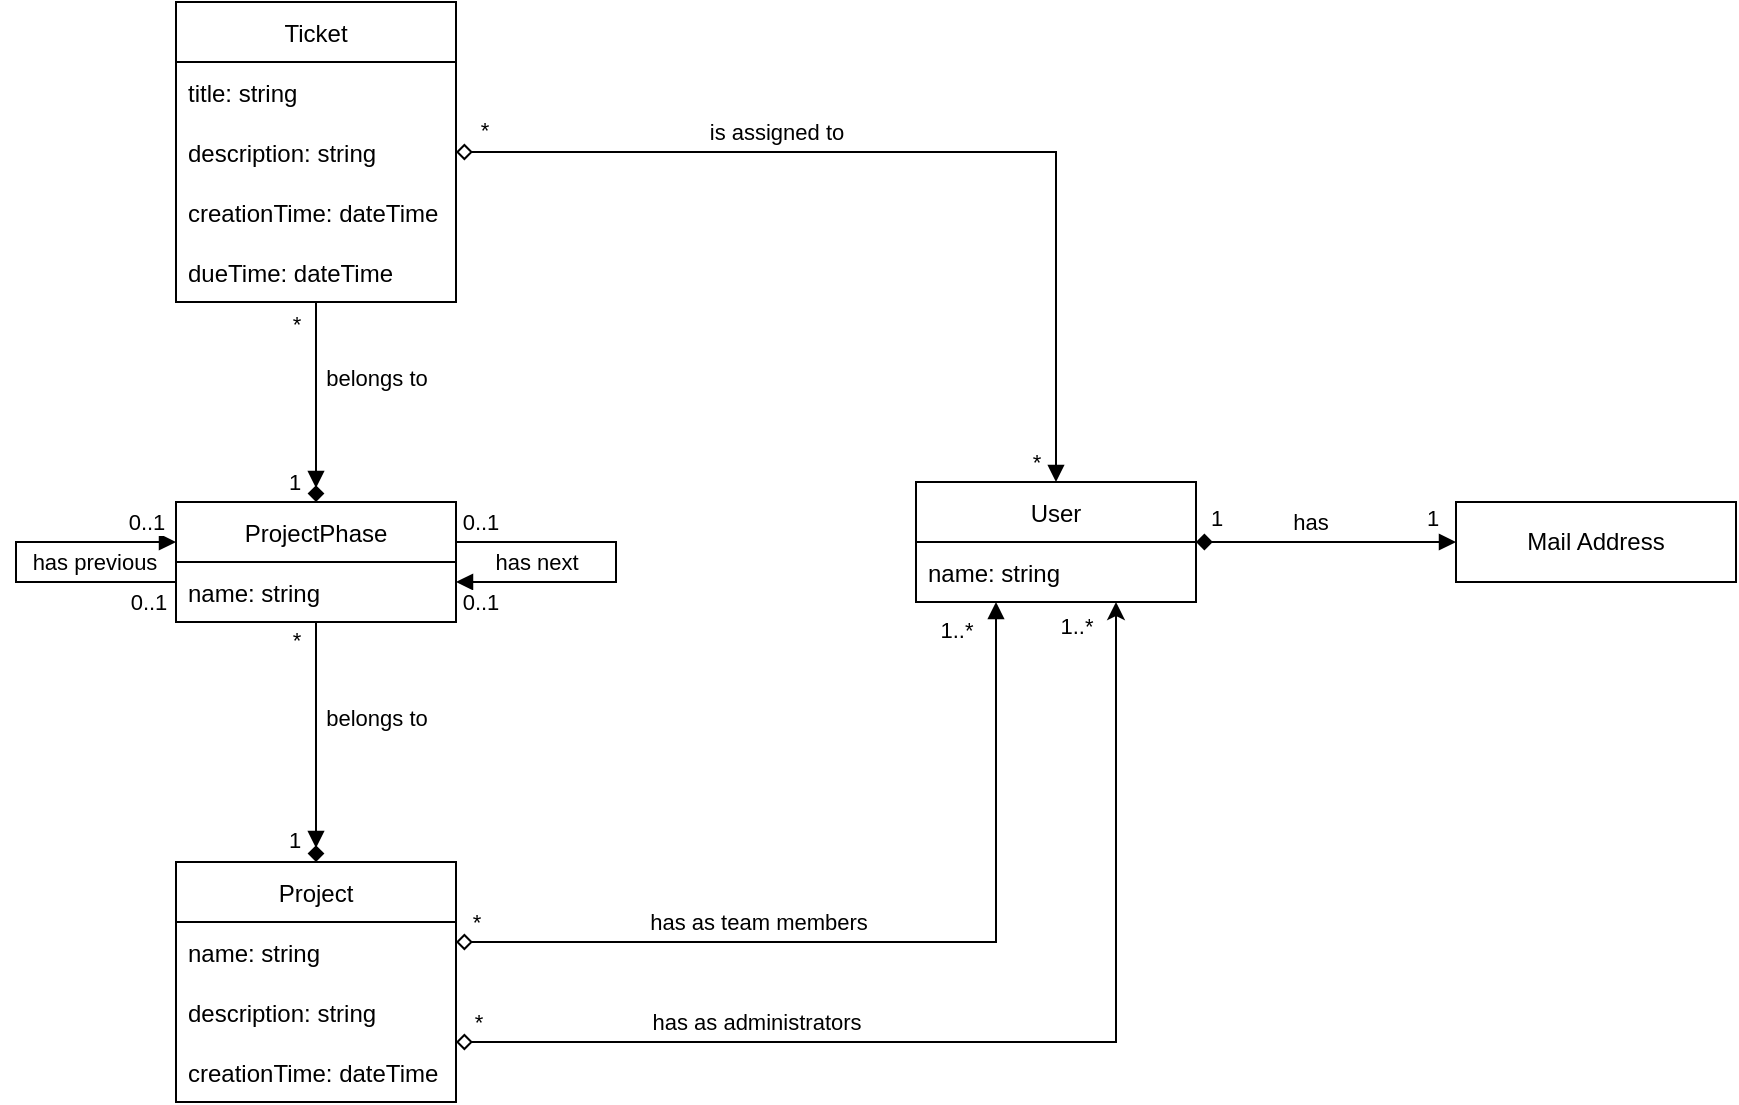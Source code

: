 <mxfile version="20.5.1" type="device"><diagram id="N0vrhGXMa29ggmEiaG3S" name="Seite-1"><mxGraphModel dx="1400" dy="764" grid="1" gridSize="10" guides="1" tooltips="1" connect="1" arrows="1" fold="1" page="1" pageScale="1" pageWidth="1169" pageHeight="827" math="0" shadow="0"><root><mxCell id="0"/><mxCell id="1" parent="0"/><mxCell id="2oug2jzdDHd_4wMWo9hz-18" style="edgeStyle=orthogonalEdgeStyle;rounded=0;orthogonalLoop=1;jettySize=auto;html=1;endArrow=diamond;endFill=0;startArrow=block;startFill=1;" parent="1" source="2oug2jzdDHd_4wMWo9hz-2" target="2oug2jzdDHd_4wMWo9hz-6" edge="1"><mxGeometry relative="1" as="geometry"><Array as="points"><mxPoint x="530" y="590"/></Array></mxGeometry></mxCell><mxCell id="2oug2jzdDHd_4wMWo9hz-32" value="1..*" style="edgeLabel;html=1;align=center;verticalAlign=middle;resizable=0;points=[];" parent="2oug2jzdDHd_4wMWo9hz-18" vertex="1" connectable="0"><mxGeometry x="-0.743" y="1" relative="1" as="geometry"><mxPoint x="-21" y="-43" as="offset"/></mxGeometry></mxCell><mxCell id="2oug2jzdDHd_4wMWo9hz-33" value="*" style="edgeLabel;html=1;align=center;verticalAlign=middle;resizable=0;points=[];" parent="2oug2jzdDHd_4wMWo9hz-18" vertex="1" connectable="0"><mxGeometry x="0.755" y="-1" relative="1" as="geometry"><mxPoint x="-44" y="-9" as="offset"/></mxGeometry></mxCell><mxCell id="tp8cqKvM9QtubHqnc5cb-2" value="has as team members" style="edgeLabel;html=1;align=center;verticalAlign=middle;resizable=0;points=[];" vertex="1" connectable="0" parent="2oug2jzdDHd_4wMWo9hz-18"><mxGeometry x="0.135" y="1" relative="1" as="geometry"><mxPoint x="-40" y="-11" as="offset"/></mxGeometry></mxCell><mxCell id="2oug2jzdDHd_4wMWo9hz-24" style="edgeStyle=orthogonalEdgeStyle;rounded=0;orthogonalLoop=1;jettySize=auto;html=1;endArrow=block;endFill=1;startArrow=diamond;startFill=1;" parent="1" source="2oug2jzdDHd_4wMWo9hz-2" target="2oug2jzdDHd_4wMWo9hz-23" edge="1"><mxGeometry relative="1" as="geometry"/></mxCell><mxCell id="2oug2jzdDHd_4wMWo9hz-28" value="1" style="edgeLabel;html=1;align=center;verticalAlign=middle;resizable=0;points=[];" parent="2oug2jzdDHd_4wMWo9hz-24" vertex="1" connectable="0"><mxGeometry x="-0.643" relative="1" as="geometry"><mxPoint x="-13" y="-12" as="offset"/></mxGeometry></mxCell><mxCell id="2oug2jzdDHd_4wMWo9hz-29" value="1" style="edgeLabel;html=1;align=center;verticalAlign=middle;resizable=0;points=[];labelBackgroundColor=none;" parent="2oug2jzdDHd_4wMWo9hz-24" vertex="1" connectable="0"><mxGeometry x="0.861" relative="1" as="geometry"><mxPoint x="-3" y="-12" as="offset"/></mxGeometry></mxCell><mxCell id="tp8cqKvM9QtubHqnc5cb-28" value="has" style="edgeLabel;html=1;align=center;verticalAlign=middle;resizable=0;points=[];" vertex="1" connectable="0" parent="2oug2jzdDHd_4wMWo9hz-24"><mxGeometry x="-0.128" y="-1" relative="1" as="geometry"><mxPoint y="-11" as="offset"/></mxGeometry></mxCell><mxCell id="2oug2jzdDHd_4wMWo9hz-2" value="User" style="swimlane;fontStyle=0;childLayout=stackLayout;horizontal=1;startSize=30;horizontalStack=0;resizeParent=1;resizeParentMax=0;resizeLast=0;collapsible=1;marginBottom=0;" parent="1" vertex="1"><mxGeometry x="490" y="360" width="140" height="60" as="geometry"/></mxCell><mxCell id="Lck7eu5PKOSbyX4aL4NN-6" value="name: string" style="text;strokeColor=none;fillColor=none;align=left;verticalAlign=middle;spacingLeft=4;spacingRight=4;overflow=hidden;points=[[0,0.5],[1,0.5]];portConstraint=eastwest;rotatable=0;" parent="2oug2jzdDHd_4wMWo9hz-2" vertex="1"><mxGeometry y="30" width="140" height="30" as="geometry"/></mxCell><mxCell id="tp8cqKvM9QtubHqnc5cb-3" style="edgeStyle=orthogonalEdgeStyle;rounded=0;orthogonalLoop=1;jettySize=auto;html=1;startArrow=diamond;startFill=0;" edge="1" parent="1" source="2oug2jzdDHd_4wMWo9hz-6" target="2oug2jzdDHd_4wMWo9hz-2"><mxGeometry relative="1" as="geometry"><Array as="points"><mxPoint x="590" y="640"/></Array></mxGeometry></mxCell><mxCell id="tp8cqKvM9QtubHqnc5cb-4" value="has as administrators" style="edgeLabel;html=1;align=center;verticalAlign=middle;resizable=0;points=[];" vertex="1" connectable="0" parent="tp8cqKvM9QtubHqnc5cb-3"><mxGeometry x="-0.622" y="-1" relative="1" as="geometry"><mxPoint x="46" y="-11" as="offset"/></mxGeometry></mxCell><mxCell id="tp8cqKvM9QtubHqnc5cb-5" value="*" style="edgeLabel;html=1;align=center;verticalAlign=middle;resizable=0;points=[];" vertex="1" connectable="0" parent="tp8cqKvM9QtubHqnc5cb-3"><mxGeometry x="-0.964" y="2" relative="1" as="geometry"><mxPoint x="1" y="-8" as="offset"/></mxGeometry></mxCell><mxCell id="tp8cqKvM9QtubHqnc5cb-6" value="1..*" style="edgeLabel;html=1;align=center;verticalAlign=middle;resizable=0;points=[];" vertex="1" connectable="0" parent="tp8cqKvM9QtubHqnc5cb-3"><mxGeometry x="0.945" y="1" relative="1" as="geometry"><mxPoint x="-19" y="-3" as="offset"/></mxGeometry></mxCell><mxCell id="2oug2jzdDHd_4wMWo9hz-6" value="Project" style="swimlane;fontStyle=0;childLayout=stackLayout;horizontal=1;startSize=30;horizontalStack=0;resizeParent=1;resizeParentMax=0;resizeLast=0;collapsible=1;marginBottom=0;" parent="1" vertex="1"><mxGeometry x="120" y="550" width="140" height="120" as="geometry"/></mxCell><mxCell id="Lck7eu5PKOSbyX4aL4NN-7" value="name: string" style="text;strokeColor=none;fillColor=none;align=left;verticalAlign=middle;spacingLeft=4;spacingRight=4;overflow=hidden;points=[[0,0.5],[1,0.5]];portConstraint=eastwest;rotatable=0;" parent="2oug2jzdDHd_4wMWo9hz-6" vertex="1"><mxGeometry y="30" width="140" height="30" as="geometry"/></mxCell><mxCell id="tp8cqKvM9QtubHqnc5cb-1" value="description: string" style="text;strokeColor=none;fillColor=none;align=left;verticalAlign=middle;spacingLeft=4;spacingRight=4;overflow=hidden;points=[[0,0.5],[1,0.5]];portConstraint=eastwest;rotatable=0;" vertex="1" parent="2oug2jzdDHd_4wMWo9hz-6"><mxGeometry y="60" width="140" height="30" as="geometry"/></mxCell><mxCell id="2oug2jzdDHd_4wMWo9hz-8" value="creationTime: dateTime" style="text;strokeColor=none;fillColor=none;align=left;verticalAlign=middle;spacingLeft=4;spacingRight=4;overflow=hidden;points=[[0,0.5],[1,0.5]];portConstraint=eastwest;rotatable=0;" parent="2oug2jzdDHd_4wMWo9hz-6" vertex="1"><mxGeometry y="90" width="140" height="30" as="geometry"/></mxCell><mxCell id="tp8cqKvM9QtubHqnc5cb-10" style="edgeStyle=orthogonalEdgeStyle;rounded=0;orthogonalLoop=1;jettySize=auto;html=1;startArrow=diamond;startFill=0;endArrow=block;endFill=1;" edge="1" parent="1" source="2oug2jzdDHd_4wMWo9hz-10" target="2oug2jzdDHd_4wMWo9hz-2"><mxGeometry relative="1" as="geometry"/></mxCell><mxCell id="tp8cqKvM9QtubHqnc5cb-11" value="is assigned to" style="edgeLabel;html=1;align=center;verticalAlign=middle;resizable=0;points=[];" vertex="1" connectable="0" parent="tp8cqKvM9QtubHqnc5cb-10"><mxGeometry x="-0.143" y="-2" relative="1" as="geometry"><mxPoint x="-40" y="-12" as="offset"/></mxGeometry></mxCell><mxCell id="tp8cqKvM9QtubHqnc5cb-12" value="*" style="edgeLabel;html=1;align=center;verticalAlign=middle;resizable=0;points=[];" vertex="1" connectable="0" parent="tp8cqKvM9QtubHqnc5cb-10"><mxGeometry x="-0.934" y="1" relative="1" as="geometry"><mxPoint x="-2" y="-10" as="offset"/></mxGeometry></mxCell><mxCell id="tp8cqKvM9QtubHqnc5cb-13" value="*" style="edgeLabel;html=1;align=center;verticalAlign=middle;resizable=0;points=[];" vertex="1" connectable="0" parent="tp8cqKvM9QtubHqnc5cb-10"><mxGeometry x="0.895" y="-3" relative="1" as="geometry"><mxPoint x="-7" y="14" as="offset"/></mxGeometry></mxCell><mxCell id="tp8cqKvM9QtubHqnc5cb-19" style="edgeStyle=orthogonalEdgeStyle;rounded=0;orthogonalLoop=1;jettySize=auto;html=1;startArrow=none;startFill=0;endArrow=diamond;endFill=1;" edge="1" parent="1" source="2oug2jzdDHd_4wMWo9hz-10" target="tp8cqKvM9QtubHqnc5cb-15"><mxGeometry relative="1" as="geometry"><Array as="points"><mxPoint x="190" y="360"/><mxPoint x="190" y="360"/></Array></mxGeometry></mxCell><mxCell id="tp8cqKvM9QtubHqnc5cb-24" value="*" style="edgeLabel;html=1;align=center;verticalAlign=middle;resizable=0;points=[];" vertex="1" connectable="0" parent="tp8cqKvM9QtubHqnc5cb-19"><mxGeometry x="-0.778" y="4" relative="1" as="geometry"><mxPoint x="-14" as="offset"/></mxGeometry></mxCell><mxCell id="tp8cqKvM9QtubHqnc5cb-27" value="1" style="edgeLabel;html=1;align=center;verticalAlign=middle;resizable=0;points=[];" vertex="1" connectable="0" parent="tp8cqKvM9QtubHqnc5cb-19"><mxGeometry x="0.827" relative="1" as="geometry"><mxPoint x="-11" y="-2" as="offset"/></mxGeometry></mxCell><mxCell id="tp8cqKvM9QtubHqnc5cb-29" value="belongs to" style="edgeLabel;html=1;align=center;verticalAlign=middle;resizable=0;points=[];" vertex="1" connectable="0" parent="tp8cqKvM9QtubHqnc5cb-19"><mxGeometry x="-0.255" y="2" relative="1" as="geometry"><mxPoint x="28" as="offset"/></mxGeometry></mxCell><mxCell id="2oug2jzdDHd_4wMWo9hz-10" value="Ticket" style="swimlane;fontStyle=0;childLayout=stackLayout;horizontal=1;startSize=30;horizontalStack=0;resizeParent=1;resizeParentMax=0;resizeLast=0;collapsible=1;marginBottom=0;" parent="1" vertex="1"><mxGeometry x="120" y="120" width="140" height="150" as="geometry"/></mxCell><mxCell id="Lck7eu5PKOSbyX4aL4NN-8" value="title: string" style="text;strokeColor=none;fillColor=none;align=left;verticalAlign=middle;spacingLeft=4;spacingRight=4;overflow=hidden;points=[[0,0.5],[1,0.5]];portConstraint=eastwest;rotatable=0;" parent="2oug2jzdDHd_4wMWo9hz-10" vertex="1"><mxGeometry y="30" width="140" height="30" as="geometry"/></mxCell><mxCell id="2oug2jzdDHd_4wMWo9hz-12" value="description: string" style="text;strokeColor=none;fillColor=none;align=left;verticalAlign=middle;spacingLeft=4;spacingRight=4;overflow=hidden;points=[[0,0.5],[1,0.5]];portConstraint=eastwest;rotatable=0;" parent="2oug2jzdDHd_4wMWo9hz-10" vertex="1"><mxGeometry y="60" width="140" height="30" as="geometry"/></mxCell><mxCell id="2oug2jzdDHd_4wMWo9hz-13" value="creationTime: dateTime" style="text;strokeColor=none;fillColor=none;align=left;verticalAlign=middle;spacingLeft=4;spacingRight=4;overflow=hidden;points=[[0,0.5],[1,0.5]];portConstraint=eastwest;rotatable=0;" parent="2oug2jzdDHd_4wMWo9hz-10" vertex="1"><mxGeometry y="90" width="140" height="30" as="geometry"/></mxCell><mxCell id="tp8cqKvM9QtubHqnc5cb-14" value="dueTime: dateTime" style="text;strokeColor=none;fillColor=none;align=left;verticalAlign=middle;spacingLeft=4;spacingRight=4;overflow=hidden;points=[[0,0.5],[1,0.5]];portConstraint=eastwest;rotatable=0;" vertex="1" parent="2oug2jzdDHd_4wMWo9hz-10"><mxGeometry y="120" width="140" height="30" as="geometry"/></mxCell><mxCell id="2oug2jzdDHd_4wMWo9hz-23" value="Mail Address" style="rounded=0;whiteSpace=wrap;html=1;" parent="1" vertex="1"><mxGeometry x="760" y="370" width="140" height="40" as="geometry"/></mxCell><mxCell id="tp8cqKvM9QtubHqnc5cb-20" style="edgeStyle=orthogonalEdgeStyle;rounded=0;orthogonalLoop=1;jettySize=auto;html=1;startArrow=none;startFill=0;endArrow=diamond;endFill=1;" edge="1" parent="1" source="tp8cqKvM9QtubHqnc5cb-15" target="2oug2jzdDHd_4wMWo9hz-6"><mxGeometry relative="1" as="geometry"/></mxCell><mxCell id="tp8cqKvM9QtubHqnc5cb-25" value="*" style="edgeLabel;html=1;align=center;verticalAlign=middle;resizable=0;points=[];" vertex="1" connectable="0" parent="tp8cqKvM9QtubHqnc5cb-20"><mxGeometry x="-0.862" y="-1" relative="1" as="geometry"><mxPoint x="-9" as="offset"/></mxGeometry></mxCell><mxCell id="tp8cqKvM9QtubHqnc5cb-26" value="1" style="edgeLabel;html=1;align=center;verticalAlign=middle;resizable=0;points=[];" vertex="1" connectable="0" parent="tp8cqKvM9QtubHqnc5cb-20"><mxGeometry x="0.827" y="1" relative="1" as="geometry"><mxPoint x="-12" y="-1" as="offset"/></mxGeometry></mxCell><mxCell id="tp8cqKvM9QtubHqnc5cb-30" value="belongs to" style="edgeLabel;html=1;align=center;verticalAlign=middle;resizable=0;points=[];" vertex="1" connectable="0" parent="tp8cqKvM9QtubHqnc5cb-20"><mxGeometry x="-0.212" y="2" relative="1" as="geometry"><mxPoint x="28" as="offset"/></mxGeometry></mxCell><mxCell id="tp8cqKvM9QtubHqnc5cb-15" value="ProjectPhase" style="swimlane;fontStyle=0;childLayout=stackLayout;horizontal=1;startSize=30;horizontalStack=0;resizeParent=1;resizeParentMax=0;resizeLast=0;collapsible=1;marginBottom=0;labelBackgroundColor=none;fillColor=none;" vertex="1" parent="1"><mxGeometry x="120" y="370" width="140" height="60" as="geometry"/></mxCell><mxCell id="tp8cqKvM9QtubHqnc5cb-16" value="name: string" style="text;strokeColor=none;fillColor=none;align=left;verticalAlign=middle;spacingLeft=4;spacingRight=4;overflow=hidden;points=[[0,0.5],[1,0.5]];portConstraint=eastwest;rotatable=0;labelBackgroundColor=none;" vertex="1" parent="tp8cqKvM9QtubHqnc5cb-15"><mxGeometry y="30" width="140" height="30" as="geometry"/></mxCell><mxCell id="tp8cqKvM9QtubHqnc5cb-21" value="" style="endArrow=block;html=1;rounded=0;endFill=1;" edge="1" parent="1"><mxGeometry width="50" height="50" relative="1" as="geometry"><mxPoint x="190" y="533" as="sourcePoint"/><mxPoint x="190" y="543" as="targetPoint"/></mxGeometry></mxCell><mxCell id="tp8cqKvM9QtubHqnc5cb-23" value="" style="endArrow=block;html=1;rounded=0;endFill=1;" edge="1" parent="1"><mxGeometry width="50" height="50" relative="1" as="geometry"><mxPoint x="190" y="353" as="sourcePoint"/><mxPoint x="190" y="363" as="targetPoint"/></mxGeometry></mxCell><mxCell id="tp8cqKvM9QtubHqnc5cb-31" style="edgeStyle=orthogonalEdgeStyle;rounded=0;orthogonalLoop=1;jettySize=auto;html=1;startArrow=none;startFill=0;endArrow=block;endFill=1;" edge="1" parent="1" source="tp8cqKvM9QtubHqnc5cb-15" target="tp8cqKvM9QtubHqnc5cb-15"><mxGeometry relative="1" as="geometry"><Array as="points"><mxPoint x="340" y="400"/></Array></mxGeometry></mxCell><mxCell id="tp8cqKvM9QtubHqnc5cb-32" value="has next" style="edgeLabel;html=1;align=center;verticalAlign=middle;resizable=0;points=[];" vertex="1" connectable="0" parent="tp8cqKvM9QtubHqnc5cb-31"><mxGeometry x="-0.448" y="-1" relative="1" as="geometry"><mxPoint x="-10" y="9" as="offset"/></mxGeometry></mxCell><mxCell id="tp8cqKvM9QtubHqnc5cb-33" value="0..1" style="edgeLabel;html=1;align=center;verticalAlign=middle;resizable=0;points=[];" vertex="1" connectable="0" parent="tp8cqKvM9QtubHqnc5cb-31"><mxGeometry x="-0.887" y="1" relative="1" as="geometry"><mxPoint x="2" y="-9" as="offset"/></mxGeometry></mxCell><mxCell id="tp8cqKvM9QtubHqnc5cb-34" value="0..1" style="edgeLabel;html=1;align=center;verticalAlign=middle;resizable=0;points=[];" vertex="1" connectable="0" parent="tp8cqKvM9QtubHqnc5cb-31"><mxGeometry x="-0.887" y="1" relative="1" as="geometry"><mxPoint x="2" y="31" as="offset"/></mxGeometry></mxCell><mxCell id="tp8cqKvM9QtubHqnc5cb-35" style="edgeStyle=orthogonalEdgeStyle;rounded=0;orthogonalLoop=1;jettySize=auto;html=1;startArrow=block;startFill=1;endArrow=none;endFill=0;" edge="1" parent="1" source="tp8cqKvM9QtubHqnc5cb-15" target="tp8cqKvM9QtubHqnc5cb-15"><mxGeometry relative="1" as="geometry"><Array as="points"><mxPoint x="40" y="400"/></Array></mxGeometry></mxCell><mxCell id="tp8cqKvM9QtubHqnc5cb-37" value="has previous" style="edgeLabel;html=1;align=center;verticalAlign=middle;resizable=0;points=[];" vertex="1" connectable="0" parent="tp8cqKvM9QtubHqnc5cb-35"><mxGeometry x="-0.538" y="-3" relative="1" as="geometry"><mxPoint y="13" as="offset"/></mxGeometry></mxCell><mxCell id="tp8cqKvM9QtubHqnc5cb-38" value="0..1" style="edgeLabel;html=1;align=center;verticalAlign=middle;resizable=0;points=[];" vertex="1" connectable="0" parent="tp8cqKvM9QtubHqnc5cb-35"><mxGeometry x="0.842" y="1" relative="1" as="geometry"><mxPoint y="11" as="offset"/></mxGeometry></mxCell><mxCell id="tp8cqKvM9QtubHqnc5cb-39" value="0..1" style="edgeLabel;html=1;align=center;verticalAlign=middle;resizable=0;points=[];" vertex="1" connectable="0" parent="tp8cqKvM9QtubHqnc5cb-35"><mxGeometry x="0.842" y="1" relative="1" as="geometry"><mxPoint x="-1" y="-29" as="offset"/></mxGeometry></mxCell></root></mxGraphModel></diagram></mxfile>